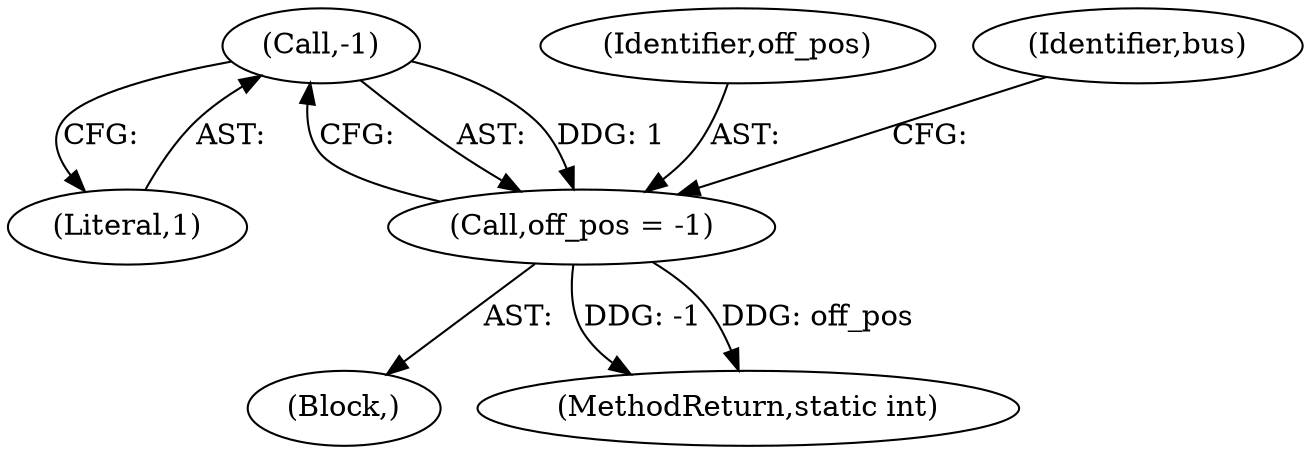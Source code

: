 digraph "1_qemu_3251bdcf1c67427d964517053c3d185b46e618e8@del" {
"1000157" [label="(Call,-1)"];
"1000155" [label="(Call,off_pos = -1)"];
"1000156" [label="(Identifier,off_pos)"];
"1000162" [label="(Identifier,bus)"];
"1000107" [label="(Block,)"];
"1000341" [label="(MethodReturn,static int)"];
"1000157" [label="(Call,-1)"];
"1000158" [label="(Literal,1)"];
"1000155" [label="(Call,off_pos = -1)"];
"1000157" -> "1000155"  [label="AST: "];
"1000157" -> "1000158"  [label="CFG: "];
"1000158" -> "1000157"  [label="AST: "];
"1000155" -> "1000157"  [label="CFG: "];
"1000157" -> "1000155"  [label="DDG: 1"];
"1000155" -> "1000107"  [label="AST: "];
"1000156" -> "1000155"  [label="AST: "];
"1000162" -> "1000155"  [label="CFG: "];
"1000155" -> "1000341"  [label="DDG: -1"];
"1000155" -> "1000341"  [label="DDG: off_pos"];
}
